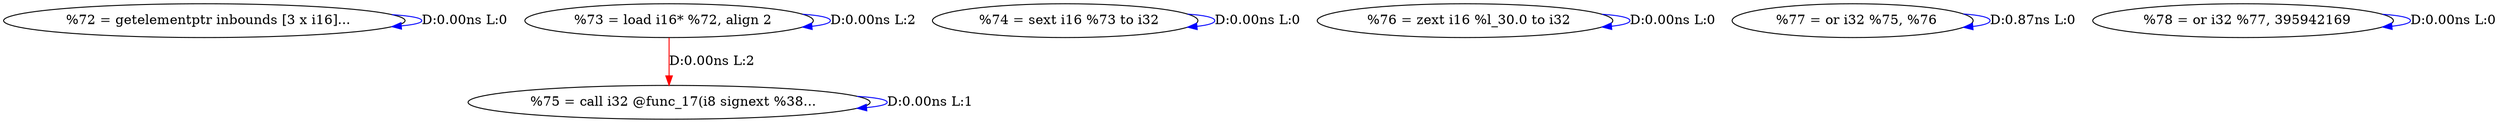 digraph {
Node0x2bee550[label="  %72 = getelementptr inbounds [3 x i16]..."];
Node0x2bee550 -> Node0x2bee550[label="D:0.00ns L:0",color=blue];
Node0x2bee630[label="  %73 = load i16* %72, align 2"];
Node0x2bee630 -> Node0x2bee630[label="D:0.00ns L:2",color=blue];
Node0x2bee7f0[label="  %75 = call i32 @func_17(i8 signext %38..."];
Node0x2bee630 -> Node0x2bee7f0[label="D:0.00ns L:2",color=red];
Node0x2bee710[label="  %74 = sext i16 %73 to i32"];
Node0x2bee710 -> Node0x2bee710[label="D:0.00ns L:0",color=blue];
Node0x2bee7f0 -> Node0x2bee7f0[label="D:0.00ns L:1",color=blue];
Node0x2bee8d0[label="  %76 = zext i16 %l_30.0 to i32"];
Node0x2bee8d0 -> Node0x2bee8d0[label="D:0.00ns L:0",color=blue];
Node0x2bee9b0[label="  %77 = or i32 %75, %76"];
Node0x2bee9b0 -> Node0x2bee9b0[label="D:0.87ns L:0",color=blue];
Node0x2beea90[label="  %78 = or i32 %77, 395942169"];
Node0x2beea90 -> Node0x2beea90[label="D:0.00ns L:0",color=blue];
}
